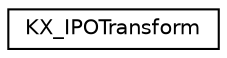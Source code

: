 digraph G
{
  edge [fontname="Helvetica",fontsize="10",labelfontname="Helvetica",labelfontsize="10"];
  node [fontname="Helvetica",fontsize="10",shape=record];
  rankdir=LR;
  Node1 [label="KX_IPOTransform",height=0.2,width=0.4,color="black", fillcolor="white", style="filled",URL="$db/d21/classKX__IPOTransform.html"];
}
